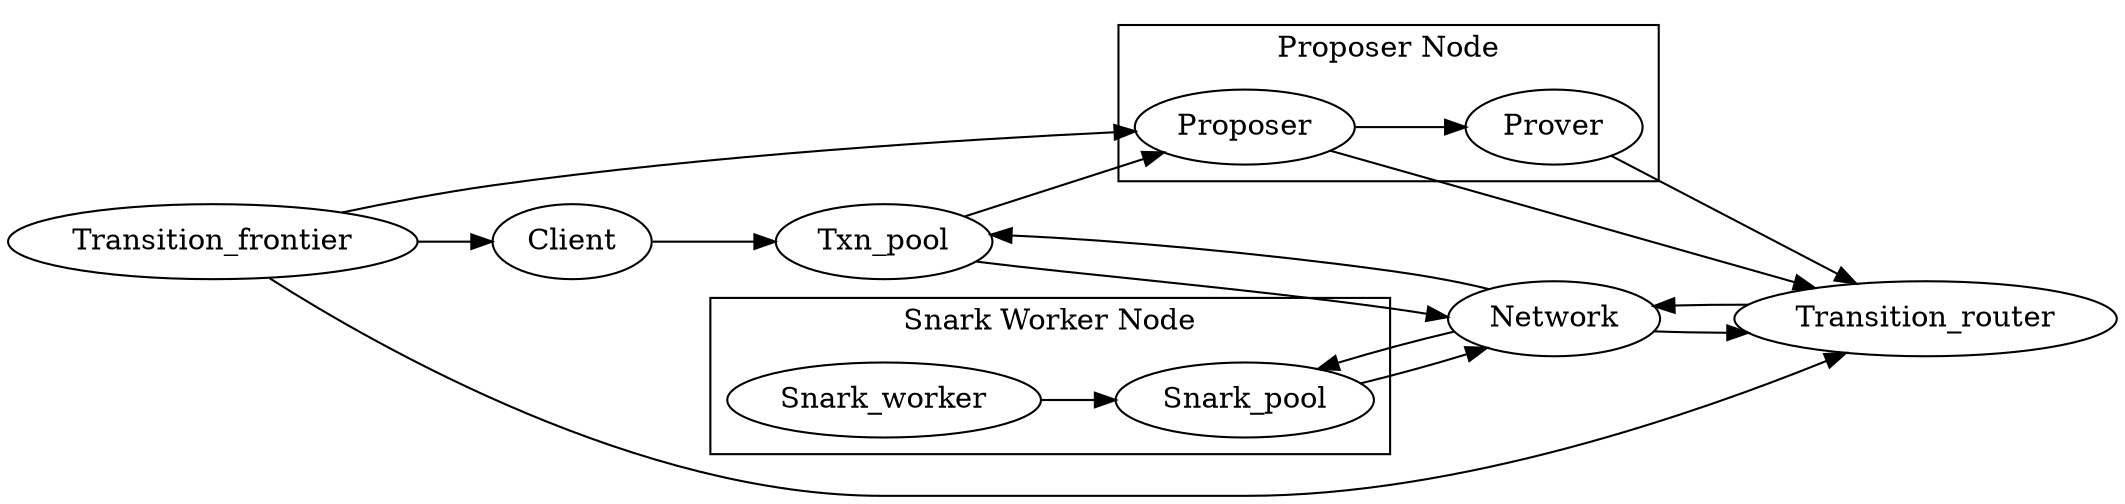 /*
 * The following diagram shows the dataflow between major components of Coda
 */
digraph full_system {
  rankdir=LR;

  Client -> Txn_pool;
  Transition_frontier -> Client;
  Txn_pool -> Proposer;

  Transition_frontier -> Transition_router;
  Transition_frontier -> Proposer;
  Proposer -> Transition_router;

  subgraph cluster_proposing {
    label="Proposer Node";
    Proposer -> Prover;
  }

  Network -> Transition_router;
  Transition_router -> Network;
  Prover -> Transition_router;

  Txn_pool -> Network;
  Network -> Txn_pool;

  Snark_pool -> Network;
  Network -> Snark_pool;

  subgraph cluster_snark_worker {
    label="Snark Worker Node";
    Snark_worker -> Snark_pool;
  }
}
